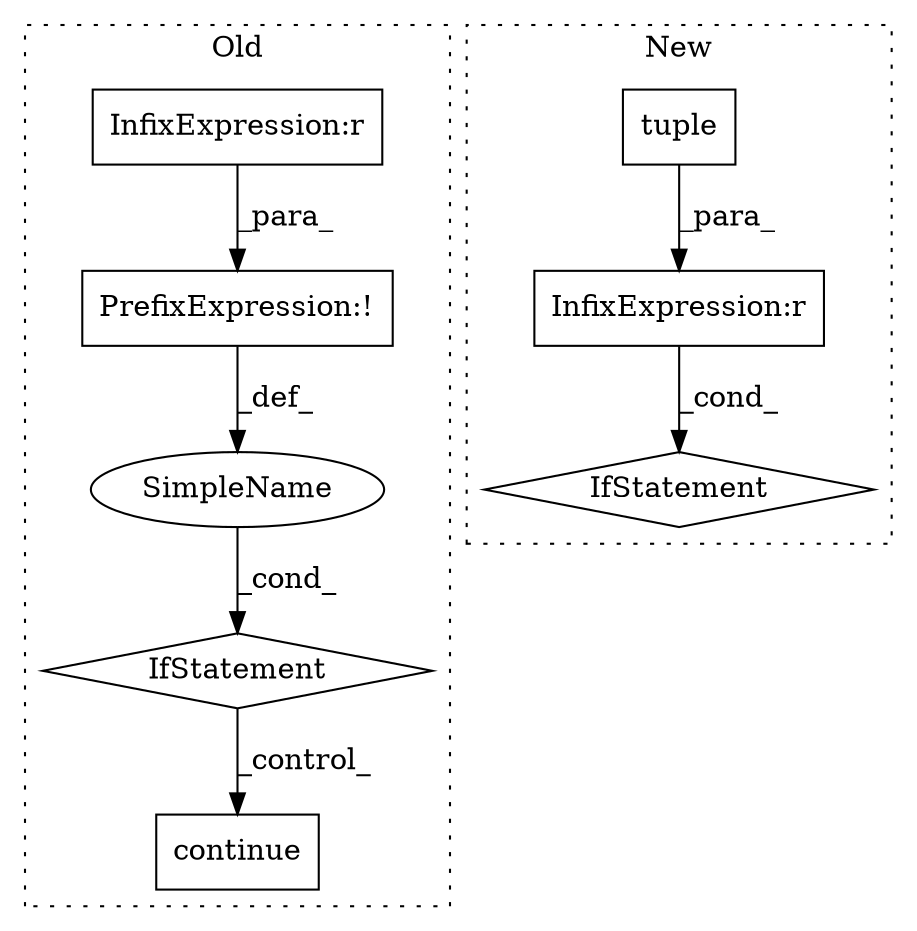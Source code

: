 digraph G {
subgraph cluster0 {
1 [label="continue" a="18" s="37542" l="9" shape="box"];
3 [label="IfStatement" a="25" s="37337,37528" l="4,2" shape="diamond"];
4 [label="PrefixExpression:!" a="38" s="37341" l="1" shape="box"];
5 [label="SimpleName" a="42" s="" l="" shape="ellipse"];
7 [label="InfixExpression:r" a="27" s="37361" l="4" shape="box"];
label = "Old";
style="dotted";
}
subgraph cluster1 {
2 [label="tuple" a="32" s="37340,37360" l="6,1" shape="box"];
6 [label="IfStatement" a="25" s="37336,37377" l="4,2" shape="diamond"];
8 [label="InfixExpression:r" a="27" s="37361" l="4" shape="box"];
label = "New";
style="dotted";
}
2 -> 8 [label="_para_"];
3 -> 1 [label="_control_"];
4 -> 5 [label="_def_"];
5 -> 3 [label="_cond_"];
7 -> 4 [label="_para_"];
8 -> 6 [label="_cond_"];
}